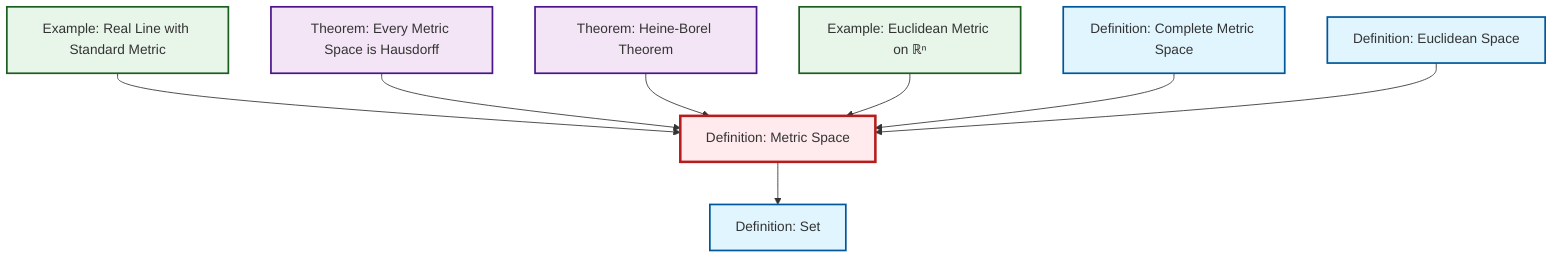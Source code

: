 graph TD
    classDef definition fill:#e1f5fe,stroke:#01579b,stroke-width:2px
    classDef theorem fill:#f3e5f5,stroke:#4a148c,stroke-width:2px
    classDef axiom fill:#fff3e0,stroke:#e65100,stroke-width:2px
    classDef example fill:#e8f5e9,stroke:#1b5e20,stroke-width:2px
    classDef current fill:#ffebee,stroke:#b71c1c,stroke-width:3px
    thm-heine-borel["Theorem: Heine-Borel Theorem"]:::theorem
    def-euclidean-space["Definition: Euclidean Space"]:::definition
    def-set["Definition: Set"]:::definition
    ex-real-line-metric["Example: Real Line with Standard Metric"]:::example
    thm-metric-hausdorff["Theorem: Every Metric Space is Hausdorff"]:::theorem
    def-complete-metric-space["Definition: Complete Metric Space"]:::definition
    def-metric-space["Definition: Metric Space"]:::definition
    ex-euclidean-metric["Example: Euclidean Metric on ℝⁿ"]:::example
    ex-real-line-metric --> def-metric-space
    thm-metric-hausdorff --> def-metric-space
    thm-heine-borel --> def-metric-space
    ex-euclidean-metric --> def-metric-space
    def-metric-space --> def-set
    def-complete-metric-space --> def-metric-space
    def-euclidean-space --> def-metric-space
    class def-metric-space current